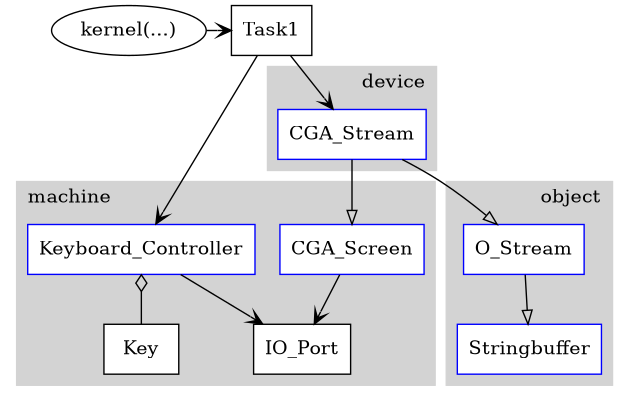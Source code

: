  
  digraph task1 {
    size="4.2,4.2";
    node [shape=box, style="solid,filled", fillcolor=white];
    
    {rank=same; kernelF;task1C;}
    subgraph cluster_submain {
      style=filled;
      color=none;
      label = "";
      labeljust=l;
      kernelF [label="kernel(...)", shape=oval, URL="\ref kernel"];
    }
    
    subgraph cluster_subuser {
      style=filled;
      color=lightgray;
      label = "user";
      labeljust=l;
      task1C [label="Task1", URL="\ref Task1"];
    }
    
    subgraph cluster_submachine {
      style=filled;
      color=lightgray;
      label = "machine";
      labeljust=l;
      keyctrlC [label="Keyboard_Controller", URL="\ref Keyboard_Controller", color=blue];
      cgascrC [label="CGA_Screen", URL="\ref CGA_Screen", color=blue];
      ioportC [label="IO_Port", URL="\ref IO_Port"];
      keyC [label="Key", URL="\ref Key"];
      {rank=max; keyC;}
      keyctrlC -> ioportC [arrowhead="open"];
      cgascrC -> ioportC [arrowhead="open"];
      keyC -> keyctrlC [arrowhead="ediamond"];
    }
    
    subgraph cluster_subdevice {
      style=filled;
      color=lightgray;
      label = "device";
      labeljust=r;
      cgastrC [label="CGA_Stream", URL="\ref CGA_Stream", color=blue];
    }
    
    subgraph cluster_subobject {
      style=filled;
      color=lightgray;
      label = "object";
      labeljust=r;
      ostrC [label="O_Stream", URL="\ref O_Stream", color=blue];
      strbufC [label="Stringbuffer", URL="\ref Stringbuffer", color=blue];
      ostrC -> strbufC [arrowhead="empty"];
    }
    
    kernelF -> task1C [arrowhead="open"];
    task1C -> cgastrC [arrowhead="open"];
    task1C -> keyctrlC [arrowhead="open"];
    cgastrC -> cgascrC [arrowhead="empty"];
    cgastrC -> ostrC [arrowhead="empty"];
  }
